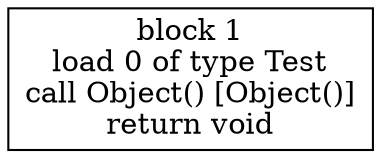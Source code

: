 digraph "Test()" {
size = "11,7.5";
codeblock_1 [ shape = box, label = "block 1\nload 0 of type Test\ncall Object() [Object()]\nreturn void"];
}
